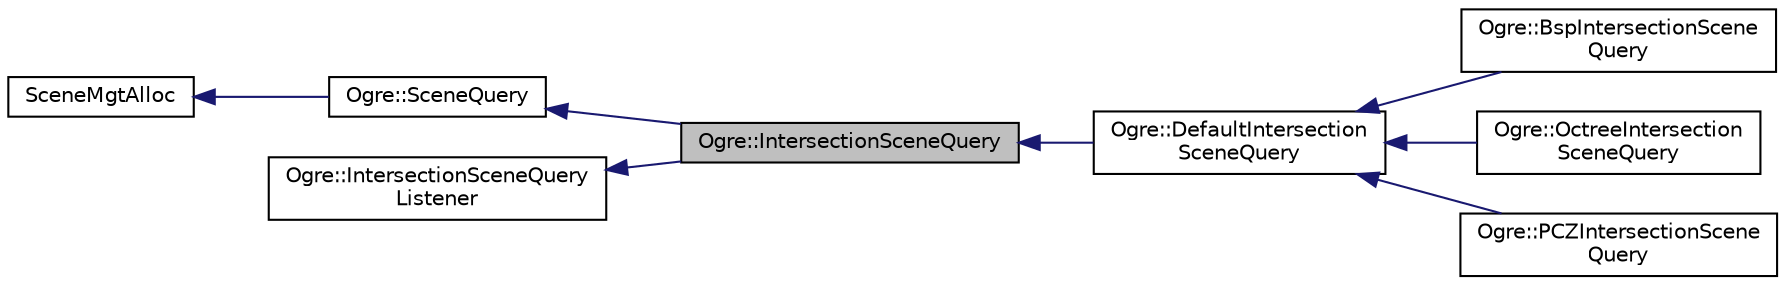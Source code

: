 digraph "Ogre::IntersectionSceneQuery"
{
  bgcolor="transparent";
  edge [fontname="Helvetica",fontsize="10",labelfontname="Helvetica",labelfontsize="10"];
  node [fontname="Helvetica",fontsize="10",shape=record];
  rankdir="LR";
  Node0 [label="Ogre::IntersectionSceneQuery",height=0.2,width=0.4,color="black", fillcolor="grey75", style="filled", fontcolor="black"];
  Node1 -> Node0 [dir="back",color="midnightblue",fontsize="10",style="solid",fontname="Helvetica"];
  Node1 [label="Ogre::SceneQuery",height=0.2,width=0.4,color="black",URL="$class_ogre_1_1_scene_query.html",tooltip="A class for performing queries on a scene. "];
  Node2 -> Node1 [dir="back",color="midnightblue",fontsize="10",style="solid",fontname="Helvetica"];
  Node2 [label="SceneMgtAlloc",height=0.2,width=0.4,color="black",URL="$class_ogre_1_1_allocated_object.html"];
  Node3 -> Node0 [dir="back",color="midnightblue",fontsize="10",style="solid",fontname="Helvetica"];
  Node3 [label="Ogre::IntersectionSceneQuery\lListener",height=0.2,width=0.4,color="black",URL="$class_ogre_1_1_intersection_scene_query_listener.html",tooltip="Alternative listener class for dealing with IntersectionSceneQuery. "];
  Node0 -> Node4 [dir="back",color="midnightblue",fontsize="10",style="solid",fontname="Helvetica"];
  Node4 [label="Ogre::DefaultIntersection\lSceneQuery",height=0.2,width=0.4,color="black",URL="$class_ogre_1_1_default_intersection_scene_query.html",tooltip="Default implementation of IntersectionSceneQuery. "];
  Node4 -> Node5 [dir="back",color="midnightblue",fontsize="10",style="solid",fontname="Helvetica"];
  Node5 [label="Ogre::BspIntersectionScene\lQuery",height=0.2,width=0.4,color="black",URL="$class_ogre_1_1_bsp_intersection_scene_query.html",tooltip="BSP specialisation of IntersectionSceneQuery. "];
  Node4 -> Node6 [dir="back",color="midnightblue",fontsize="10",style="solid",fontname="Helvetica"];
  Node6 [label="Ogre::OctreeIntersection\lSceneQuery",height=0.2,width=0.4,color="black",URL="$class_ogre_1_1_octree_intersection_scene_query.html",tooltip="Octree implementation of IntersectionSceneQuery. "];
  Node4 -> Node7 [dir="back",color="midnightblue",fontsize="10",style="solid",fontname="Helvetica"];
  Node7 [label="Ogre::PCZIntersectionScene\lQuery",height=0.2,width=0.4,color="black",URL="$class_ogre_1_1_p_c_z_intersection_scene_query.html",tooltip="PCZ implementation of IntersectionSceneQuery. "];
}
